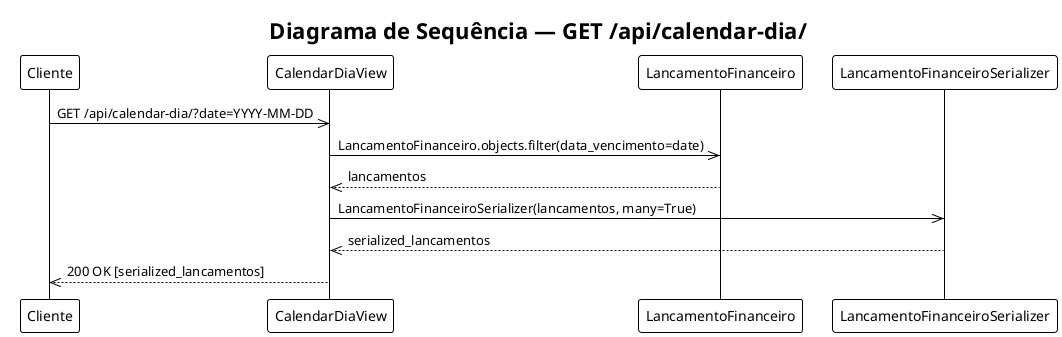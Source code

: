 @startuml
!theme plain
title "Diagrama de Sequência — GET /api/calendar-dia/"

participant "Cliente" as C
participant "CalendarDiaView" as V
participant "LancamentoFinanceiro" as LF
participant "LancamentoFinanceiroSerializer" as S

C->>V: GET /api/calendar-dia/?date=YYYY-MM-DD
V->>LF: LancamentoFinanceiro.objects.filter(data_vencimento=date)
LF-->>V: lancamentos
V->>S: LancamentoFinanceiroSerializer(lancamentos, many=True)
S-->>V: serialized_lancamentos
V-->>C: 200 OK [serialized_lancamentos]
@enduml
